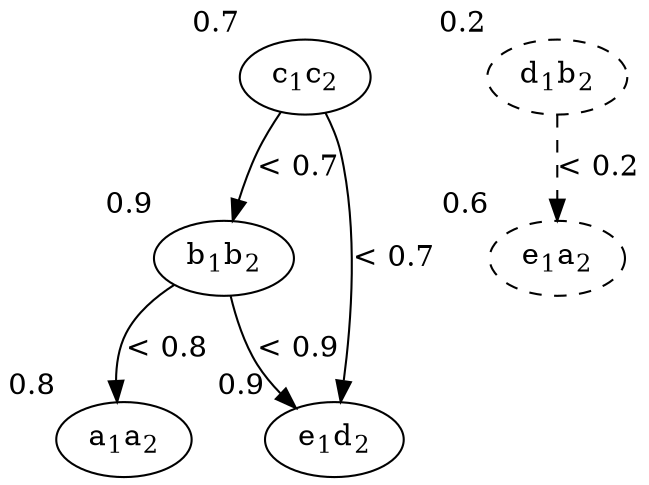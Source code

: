 digraph internal_rho_mu {
	a1a2 [label=<a<sub>1</sub>a<sub>2</sub>> xlabel="0.8"]
	b1b2 [label=<b<sub>1</sub>b<sub>2</sub>> xlabel="0.9"]
	c1c2 [label=<c<sub>1</sub>c<sub>2</sub>> xlabel="0.7"]
	d1b2 [label=<d<sub>1</sub>b<sub>2</sub>> style=dashed xlabel="0.2"]
	e1a2 [label=<e<sub>1</sub>a<sub>2</sub>> style=dashed xlabel="0.6"]
	e1d2 [label=<e<sub>1</sub>d<sub>2</sub>> xlabel="0.9"]

	b1b2 -> a1a2 [label="< 0.8"]
	b1b2 -> e1d2 [label="< 0.9"]
	c1c2 -> b1b2 [label="< 0.7"]
	c1c2 -> e1d2 [label="< 0.7"]
	d1b2 -> e1a2 [label="< 0.2" style=dashed]
}
